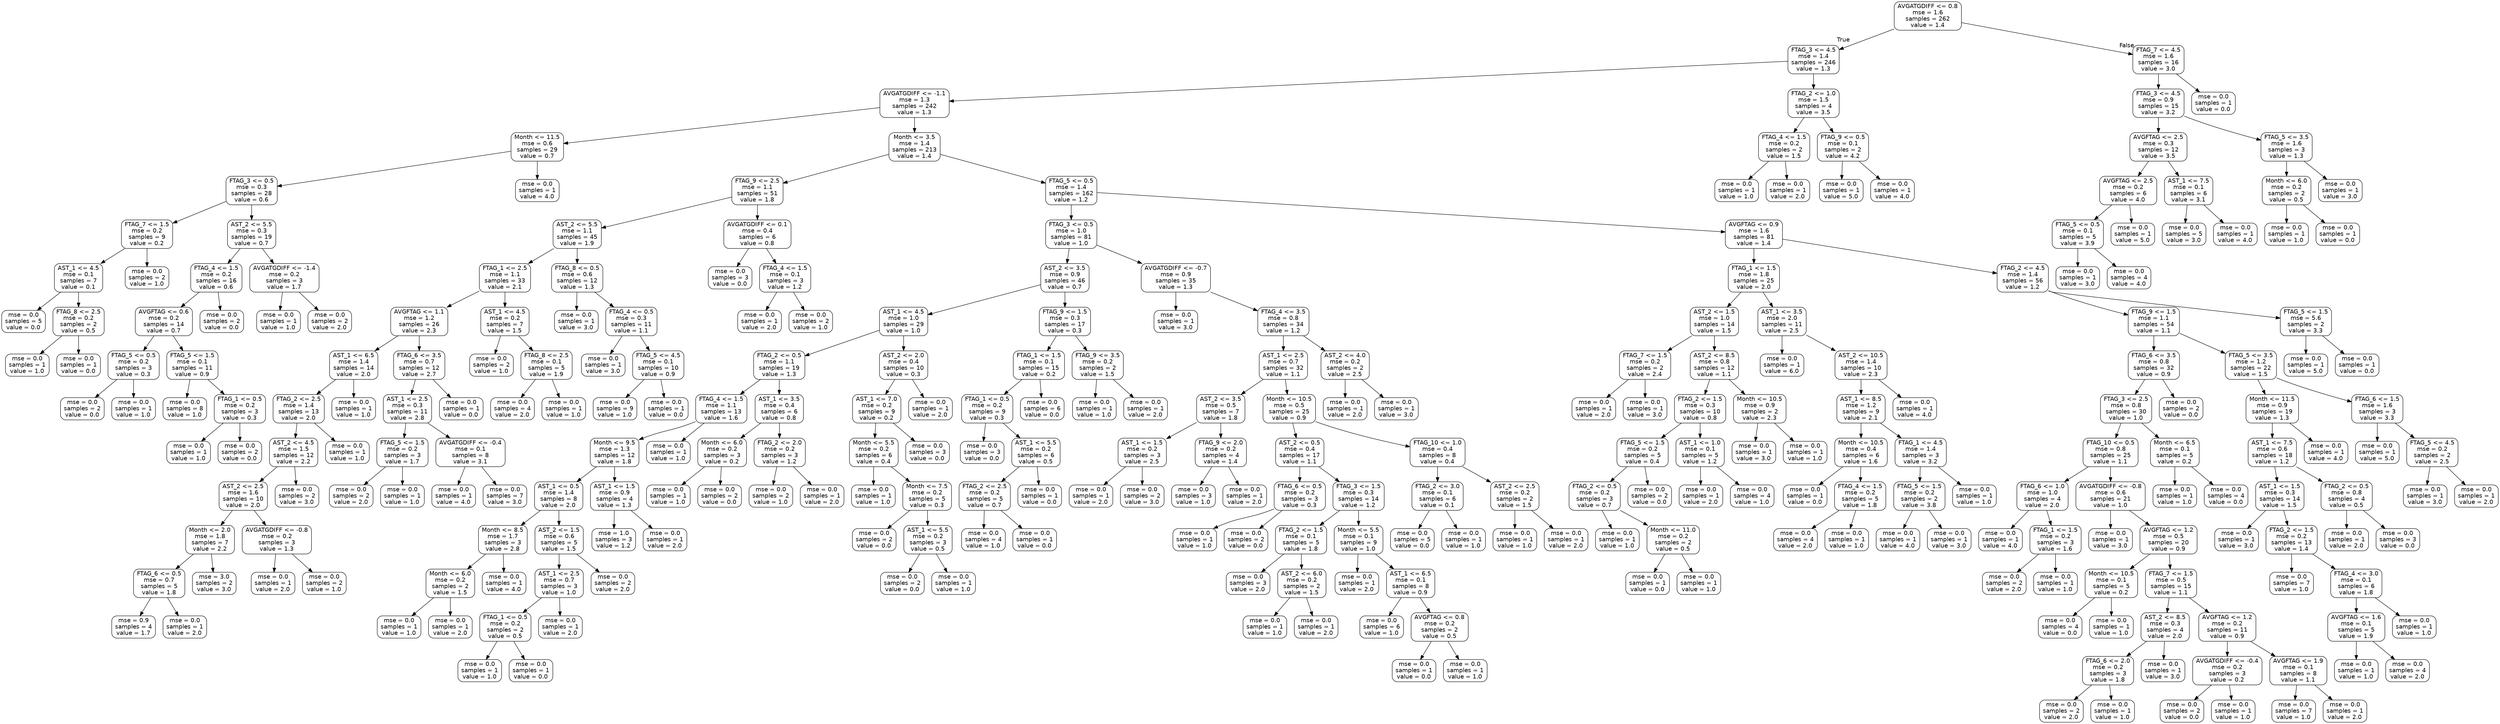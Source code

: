 digraph Tree {
node [shape=box, style="rounded", color="black", fontname=helvetica] ;
edge [fontname=helvetica] ;
0 [label="AVGATGDIFF <= 0.8\nmse = 1.6\nsamples = 262\nvalue = 1.4"] ;
1 [label="FTAG_3 <= 4.5\nmse = 1.4\nsamples = 246\nvalue = 1.3"] ;
0 -> 1 [labeldistance=2.5, labelangle=45, headlabel="True"] ;
2 [label="AVGATGDIFF <= -1.1\nmse = 1.3\nsamples = 242\nvalue = 1.3"] ;
1 -> 2 ;
3 [label="Month <= 11.5\nmse = 0.6\nsamples = 29\nvalue = 0.7"] ;
2 -> 3 ;
4 [label="FTAG_3 <= 0.5\nmse = 0.3\nsamples = 28\nvalue = 0.6"] ;
3 -> 4 ;
5 [label="FTAG_7 <= 1.5\nmse = 0.2\nsamples = 9\nvalue = 0.2"] ;
4 -> 5 ;
6 [label="AST_1 <= 4.5\nmse = 0.1\nsamples = 7\nvalue = 0.1"] ;
5 -> 6 ;
7 [label="mse = 0.0\nsamples = 5\nvalue = 0.0"] ;
6 -> 7 ;
8 [label="FTAG_8 <= 2.5\nmse = 0.2\nsamples = 2\nvalue = 0.5"] ;
6 -> 8 ;
9 [label="mse = 0.0\nsamples = 1\nvalue = 1.0"] ;
8 -> 9 ;
10 [label="mse = 0.0\nsamples = 1\nvalue = 0.0"] ;
8 -> 10 ;
11 [label="mse = 0.0\nsamples = 2\nvalue = 1.0"] ;
5 -> 11 ;
12 [label="AST_2 <= 5.5\nmse = 0.3\nsamples = 19\nvalue = 0.7"] ;
4 -> 12 ;
13 [label="FTAG_4 <= 1.5\nmse = 0.2\nsamples = 16\nvalue = 0.6"] ;
12 -> 13 ;
14 [label="AVGFTAG <= 0.6\nmse = 0.2\nsamples = 14\nvalue = 0.7"] ;
13 -> 14 ;
15 [label="FTAG_5 <= 0.5\nmse = 0.2\nsamples = 3\nvalue = 0.3"] ;
14 -> 15 ;
16 [label="mse = 0.0\nsamples = 2\nvalue = 0.0"] ;
15 -> 16 ;
17 [label="mse = 0.0\nsamples = 1\nvalue = 1.0"] ;
15 -> 17 ;
18 [label="FTAG_5 <= 1.5\nmse = 0.1\nsamples = 11\nvalue = 0.9"] ;
14 -> 18 ;
19 [label="mse = 0.0\nsamples = 8\nvalue = 1.0"] ;
18 -> 19 ;
20 [label="FTAG_1 <= 0.5\nmse = 0.2\nsamples = 3\nvalue = 0.3"] ;
18 -> 20 ;
21 [label="mse = 0.0\nsamples = 1\nvalue = 1.0"] ;
20 -> 21 ;
22 [label="mse = 0.0\nsamples = 2\nvalue = 0.0"] ;
20 -> 22 ;
23 [label="mse = 0.0\nsamples = 2\nvalue = 0.0"] ;
13 -> 23 ;
24 [label="AVGATGDIFF <= -1.4\nmse = 0.2\nsamples = 3\nvalue = 1.7"] ;
12 -> 24 ;
25 [label="mse = 0.0\nsamples = 1\nvalue = 1.0"] ;
24 -> 25 ;
26 [label="mse = 0.0\nsamples = 2\nvalue = 2.0"] ;
24 -> 26 ;
27 [label="mse = 0.0\nsamples = 1\nvalue = 4.0"] ;
3 -> 27 ;
28 [label="Month <= 3.5\nmse = 1.4\nsamples = 213\nvalue = 1.4"] ;
2 -> 28 ;
29 [label="FTAG_9 <= 2.5\nmse = 1.1\nsamples = 51\nvalue = 1.8"] ;
28 -> 29 ;
30 [label="AST_2 <= 5.5\nmse = 1.1\nsamples = 45\nvalue = 1.9"] ;
29 -> 30 ;
31 [label="FTAG_1 <= 2.5\nmse = 1.1\nsamples = 33\nvalue = 2.1"] ;
30 -> 31 ;
32 [label="AVGFTAG <= 1.1\nmse = 1.2\nsamples = 26\nvalue = 2.3"] ;
31 -> 32 ;
33 [label="AST_1 <= 6.5\nmse = 1.4\nsamples = 14\nvalue = 2.0"] ;
32 -> 33 ;
34 [label="FTAG_2 <= 2.5\nmse = 1.4\nsamples = 13\nvalue = 2.0"] ;
33 -> 34 ;
35 [label="AST_2 <= 4.5\nmse = 1.5\nsamples = 12\nvalue = 2.2"] ;
34 -> 35 ;
36 [label="AST_2 <= 2.5\nmse = 1.6\nsamples = 10\nvalue = 2.0"] ;
35 -> 36 ;
37 [label="Month <= 2.0\nmse = 1.8\nsamples = 7\nvalue = 2.2"] ;
36 -> 37 ;
38 [label="FTAG_6 <= 0.5\nmse = 0.7\nsamples = 5\nvalue = 1.8"] ;
37 -> 38 ;
39 [label="mse = 0.9\nsamples = 4\nvalue = 1.7"] ;
38 -> 39 ;
40 [label="mse = 0.0\nsamples = 1\nvalue = 2.0"] ;
38 -> 40 ;
41 [label="mse = 3.0\nsamples = 2\nvalue = 3.0"] ;
37 -> 41 ;
42 [label="AVGATGDIFF <= -0.8\nmse = 0.2\nsamples = 3\nvalue = 1.3"] ;
36 -> 42 ;
43 [label="mse = 0.0\nsamples = 1\nvalue = 2.0"] ;
42 -> 43 ;
44 [label="mse = 0.0\nsamples = 2\nvalue = 1.0"] ;
42 -> 44 ;
45 [label="mse = 0.0\nsamples = 2\nvalue = 3.0"] ;
35 -> 45 ;
46 [label="mse = 0.0\nsamples = 1\nvalue = 1.0"] ;
34 -> 46 ;
47 [label="mse = 0.0\nsamples = 1\nvalue = 1.0"] ;
33 -> 47 ;
48 [label="FTAG_6 <= 3.5\nmse = 0.7\nsamples = 12\nvalue = 2.7"] ;
32 -> 48 ;
49 [label="AST_1 <= 2.5\nmse = 0.3\nsamples = 11\nvalue = 2.8"] ;
48 -> 49 ;
50 [label="FTAG_5 <= 1.5\nmse = 0.2\nsamples = 3\nvalue = 1.7"] ;
49 -> 50 ;
51 [label="mse = 0.0\nsamples = 2\nvalue = 2.0"] ;
50 -> 51 ;
52 [label="mse = 0.0\nsamples = 1\nvalue = 1.0"] ;
50 -> 52 ;
53 [label="AVGATGDIFF <= -0.4\nmse = 0.1\nsamples = 8\nvalue = 3.1"] ;
49 -> 53 ;
54 [label="mse = 0.0\nsamples = 1\nvalue = 4.0"] ;
53 -> 54 ;
55 [label="mse = 0.0\nsamples = 7\nvalue = 3.0"] ;
53 -> 55 ;
56 [label="mse = 0.0\nsamples = 1\nvalue = 0.0"] ;
48 -> 56 ;
57 [label="AST_1 <= 4.5\nmse = 0.2\nsamples = 7\nvalue = 1.5"] ;
31 -> 57 ;
58 [label="mse = 0.0\nsamples = 2\nvalue = 1.0"] ;
57 -> 58 ;
59 [label="FTAG_8 <= 2.5\nmse = 0.1\nsamples = 5\nvalue = 1.9"] ;
57 -> 59 ;
60 [label="mse = 0.0\nsamples = 4\nvalue = 2.0"] ;
59 -> 60 ;
61 [label="mse = 0.0\nsamples = 1\nvalue = 1.0"] ;
59 -> 61 ;
62 [label="FTAG_8 <= 0.5\nmse = 0.6\nsamples = 12\nvalue = 1.3"] ;
30 -> 62 ;
63 [label="mse = 0.0\nsamples = 1\nvalue = 3.0"] ;
62 -> 63 ;
64 [label="FTAG_4 <= 0.5\nmse = 0.3\nsamples = 11\nvalue = 1.1"] ;
62 -> 64 ;
65 [label="mse = 0.0\nsamples = 1\nvalue = 3.0"] ;
64 -> 65 ;
66 [label="FTAG_5 <= 4.5\nmse = 0.1\nsamples = 10\nvalue = 0.9"] ;
64 -> 66 ;
67 [label="mse = 0.0\nsamples = 9\nvalue = 1.0"] ;
66 -> 67 ;
68 [label="mse = 0.0\nsamples = 1\nvalue = 0.0"] ;
66 -> 68 ;
69 [label="AVGATGDIFF <= 0.1\nmse = 0.4\nsamples = 6\nvalue = 0.8"] ;
29 -> 69 ;
70 [label="mse = 0.0\nsamples = 3\nvalue = 0.0"] ;
69 -> 70 ;
71 [label="FTAG_4 <= 1.5\nmse = 0.1\nsamples = 3\nvalue = 1.2"] ;
69 -> 71 ;
72 [label="mse = 0.0\nsamples = 1\nvalue = 2.0"] ;
71 -> 72 ;
73 [label="mse = 0.0\nsamples = 2\nvalue = 1.0"] ;
71 -> 73 ;
74 [label="FTAG_5 <= 0.5\nmse = 1.4\nsamples = 162\nvalue = 1.2"] ;
28 -> 74 ;
75 [label="FTAG_3 <= 0.5\nmse = 1.0\nsamples = 81\nvalue = 1.0"] ;
74 -> 75 ;
76 [label="AST_2 <= 3.5\nmse = 0.9\nsamples = 46\nvalue = 0.7"] ;
75 -> 76 ;
77 [label="AST_1 <= 4.5\nmse = 1.0\nsamples = 29\nvalue = 1.0"] ;
76 -> 77 ;
78 [label="FTAG_2 <= 0.5\nmse = 1.1\nsamples = 19\nvalue = 1.3"] ;
77 -> 78 ;
79 [label="FTAG_4 <= 1.5\nmse = 1.1\nsamples = 13\nvalue = 1.6"] ;
78 -> 79 ;
80 [label="Month <= 9.5\nmse = 1.3\nsamples = 12\nvalue = 1.8"] ;
79 -> 80 ;
81 [label="AST_1 <= 0.5\nmse = 1.4\nsamples = 8\nvalue = 2.0"] ;
80 -> 81 ;
82 [label="Month <= 8.5\nmse = 1.7\nsamples = 3\nvalue = 2.8"] ;
81 -> 82 ;
83 [label="Month <= 6.0\nmse = 0.2\nsamples = 2\nvalue = 1.5"] ;
82 -> 83 ;
84 [label="mse = 0.0\nsamples = 1\nvalue = 1.0"] ;
83 -> 84 ;
85 [label="mse = 0.0\nsamples = 1\nvalue = 2.0"] ;
83 -> 85 ;
86 [label="mse = 0.0\nsamples = 1\nvalue = 4.0"] ;
82 -> 86 ;
87 [label="AST_2 <= 1.5\nmse = 0.6\nsamples = 5\nvalue = 1.5"] ;
81 -> 87 ;
88 [label="AST_1 <= 2.5\nmse = 0.7\nsamples = 3\nvalue = 1.0"] ;
87 -> 88 ;
89 [label="FTAG_1 <= 0.5\nmse = 0.2\nsamples = 2\nvalue = 0.5"] ;
88 -> 89 ;
90 [label="mse = 0.0\nsamples = 1\nvalue = 1.0"] ;
89 -> 90 ;
91 [label="mse = 0.0\nsamples = 1\nvalue = 0.0"] ;
89 -> 91 ;
92 [label="mse = 0.0\nsamples = 1\nvalue = 2.0"] ;
88 -> 92 ;
93 [label="mse = 0.0\nsamples = 2\nvalue = 2.0"] ;
87 -> 93 ;
94 [label="AST_1 <= 1.5\nmse = 0.9\nsamples = 4\nvalue = 1.3"] ;
80 -> 94 ;
95 [label="mse = 1.0\nsamples = 3\nvalue = 1.2"] ;
94 -> 95 ;
96 [label="mse = 0.0\nsamples = 1\nvalue = 2.0"] ;
94 -> 96 ;
97 [label="mse = 0.0\nsamples = 1\nvalue = 1.0"] ;
79 -> 97 ;
98 [label="AST_1 <= 3.5\nmse = 0.4\nsamples = 6\nvalue = 0.8"] ;
78 -> 98 ;
99 [label="Month <= 6.0\nmse = 0.2\nsamples = 3\nvalue = 0.2"] ;
98 -> 99 ;
100 [label="mse = 0.0\nsamples = 1\nvalue = 1.0"] ;
99 -> 100 ;
101 [label="mse = 0.0\nsamples = 2\nvalue = 0.0"] ;
99 -> 101 ;
102 [label="FTAG_2 <= 2.0\nmse = 0.2\nsamples = 3\nvalue = 1.2"] ;
98 -> 102 ;
103 [label="mse = 0.0\nsamples = 2\nvalue = 1.0"] ;
102 -> 103 ;
104 [label="mse = 0.0\nsamples = 1\nvalue = 2.0"] ;
102 -> 104 ;
105 [label="AST_2 <= 2.0\nmse = 0.4\nsamples = 10\nvalue = 0.3"] ;
77 -> 105 ;
106 [label="AST_1 <= 7.0\nmse = 0.2\nsamples = 9\nvalue = 0.2"] ;
105 -> 106 ;
107 [label="Month <= 5.5\nmse = 0.2\nsamples = 6\nvalue = 0.4"] ;
106 -> 107 ;
108 [label="mse = 0.0\nsamples = 1\nvalue = 1.0"] ;
107 -> 108 ;
109 [label="Month <= 7.5\nmse = 0.2\nsamples = 5\nvalue = 0.3"] ;
107 -> 109 ;
110 [label="mse = 0.0\nsamples = 2\nvalue = 0.0"] ;
109 -> 110 ;
111 [label="AST_1 <= 5.5\nmse = 0.2\nsamples = 3\nvalue = 0.5"] ;
109 -> 111 ;
112 [label="mse = 0.0\nsamples = 2\nvalue = 0.0"] ;
111 -> 112 ;
113 [label="mse = 0.0\nsamples = 1\nvalue = 1.0"] ;
111 -> 113 ;
114 [label="mse = 0.0\nsamples = 3\nvalue = 0.0"] ;
106 -> 114 ;
115 [label="mse = 0.0\nsamples = 1\nvalue = 2.0"] ;
105 -> 115 ;
116 [label="FTAG_9 <= 1.5\nmse = 0.3\nsamples = 17\nvalue = 0.3"] ;
76 -> 116 ;
117 [label="FTAG_1 <= 1.5\nmse = 0.1\nsamples = 15\nvalue = 0.2"] ;
116 -> 117 ;
118 [label="FTAG_1 <= 0.5\nmse = 0.2\nsamples = 9\nvalue = 0.3"] ;
117 -> 118 ;
119 [label="mse = 0.0\nsamples = 3\nvalue = 0.0"] ;
118 -> 119 ;
120 [label="AST_1 <= 5.5\nmse = 0.2\nsamples = 6\nvalue = 0.5"] ;
118 -> 120 ;
121 [label="FTAG_2 <= 2.5\nmse = 0.2\nsamples = 5\nvalue = 0.7"] ;
120 -> 121 ;
122 [label="mse = 0.0\nsamples = 4\nvalue = 1.0"] ;
121 -> 122 ;
123 [label="mse = 0.0\nsamples = 1\nvalue = 0.0"] ;
121 -> 123 ;
124 [label="mse = 0.0\nsamples = 1\nvalue = 0.0"] ;
120 -> 124 ;
125 [label="mse = 0.0\nsamples = 6\nvalue = 0.0"] ;
117 -> 125 ;
126 [label="FTAG_9 <= 3.5\nmse = 0.2\nsamples = 2\nvalue = 1.5"] ;
116 -> 126 ;
127 [label="mse = 0.0\nsamples = 1\nvalue = 1.0"] ;
126 -> 127 ;
128 [label="mse = 0.0\nsamples = 1\nvalue = 2.0"] ;
126 -> 128 ;
129 [label="AVGATGDIFF <= -0.7\nmse = 0.9\nsamples = 35\nvalue = 1.3"] ;
75 -> 129 ;
130 [label="mse = 0.0\nsamples = 1\nvalue = 3.0"] ;
129 -> 130 ;
131 [label="FTAG_4 <= 3.5\nmse = 0.8\nsamples = 34\nvalue = 1.2"] ;
129 -> 131 ;
132 [label="AST_1 <= 2.5\nmse = 0.7\nsamples = 32\nvalue = 1.1"] ;
131 -> 132 ;
133 [label="AST_2 <= 3.5\nmse = 0.5\nsamples = 7\nvalue = 1.8"] ;
132 -> 133 ;
134 [label="AST_1 <= 1.5\nmse = 0.2\nsamples = 3\nvalue = 2.5"] ;
133 -> 134 ;
135 [label="mse = 0.0\nsamples = 1\nvalue = 2.0"] ;
134 -> 135 ;
136 [label="mse = 0.0\nsamples = 2\nvalue = 3.0"] ;
134 -> 136 ;
137 [label="FTAG_9 <= 2.0\nmse = 0.2\nsamples = 4\nvalue = 1.4"] ;
133 -> 137 ;
138 [label="mse = 0.0\nsamples = 3\nvalue = 1.0"] ;
137 -> 138 ;
139 [label="mse = 0.0\nsamples = 1\nvalue = 2.0"] ;
137 -> 139 ;
140 [label="Month <= 10.5\nmse = 0.5\nsamples = 25\nvalue = 0.9"] ;
132 -> 140 ;
141 [label="AST_2 <= 0.5\nmse = 0.4\nsamples = 17\nvalue = 1.1"] ;
140 -> 141 ;
142 [label="FTAG_6 <= 0.5\nmse = 0.2\nsamples = 3\nvalue = 0.3"] ;
141 -> 142 ;
143 [label="mse = 0.0\nsamples = 1\nvalue = 1.0"] ;
142 -> 143 ;
144 [label="mse = 0.0\nsamples = 2\nvalue = 0.0"] ;
142 -> 144 ;
145 [label="FTAG_3 <= 1.5\nmse = 0.3\nsamples = 14\nvalue = 1.2"] ;
141 -> 145 ;
146 [label="FTAG_2 <= 1.5\nmse = 0.1\nsamples = 5\nvalue = 1.8"] ;
145 -> 146 ;
147 [label="mse = 0.0\nsamples = 3\nvalue = 2.0"] ;
146 -> 147 ;
148 [label="AST_2 <= 6.0\nmse = 0.2\nsamples = 2\nvalue = 1.5"] ;
146 -> 148 ;
149 [label="mse = 0.0\nsamples = 1\nvalue = 1.0"] ;
148 -> 149 ;
150 [label="mse = 0.0\nsamples = 1\nvalue = 2.0"] ;
148 -> 150 ;
151 [label="Month <= 5.5\nmse = 0.1\nsamples = 9\nvalue = 1.0"] ;
145 -> 151 ;
152 [label="mse = 0.0\nsamples = 1\nvalue = 2.0"] ;
151 -> 152 ;
153 [label="AST_1 <= 6.5\nmse = 0.1\nsamples = 8\nvalue = 0.9"] ;
151 -> 153 ;
154 [label="mse = 0.0\nsamples = 6\nvalue = 1.0"] ;
153 -> 154 ;
155 [label="AVGFTAG <= 0.8\nmse = 0.2\nsamples = 2\nvalue = 0.5"] ;
153 -> 155 ;
156 [label="mse = 0.0\nsamples = 1\nvalue = 0.0"] ;
155 -> 156 ;
157 [label="mse = 0.0\nsamples = 1\nvalue = 1.0"] ;
155 -> 157 ;
158 [label="FTAG_10 <= 1.0\nmse = 0.4\nsamples = 8\nvalue = 0.4"] ;
140 -> 158 ;
159 [label="FTAG_2 <= 3.0\nmse = 0.1\nsamples = 6\nvalue = 0.1"] ;
158 -> 159 ;
160 [label="mse = 0.0\nsamples = 5\nvalue = 0.0"] ;
159 -> 160 ;
161 [label="mse = 0.0\nsamples = 1\nvalue = 1.0"] ;
159 -> 161 ;
162 [label="AST_2 <= 2.5\nmse = 0.2\nsamples = 2\nvalue = 1.5"] ;
158 -> 162 ;
163 [label="mse = 0.0\nsamples = 1\nvalue = 1.0"] ;
162 -> 163 ;
164 [label="mse = 0.0\nsamples = 1\nvalue = 2.0"] ;
162 -> 164 ;
165 [label="AST_2 <= 4.0\nmse = 0.2\nsamples = 2\nvalue = 2.5"] ;
131 -> 165 ;
166 [label="mse = 0.0\nsamples = 1\nvalue = 2.0"] ;
165 -> 166 ;
167 [label="mse = 0.0\nsamples = 1\nvalue = 3.0"] ;
165 -> 167 ;
168 [label="AVGFTAG <= 0.9\nmse = 1.6\nsamples = 81\nvalue = 1.4"] ;
74 -> 168 ;
169 [label="FTAG_1 <= 1.5\nmse = 1.8\nsamples = 25\nvalue = 2.0"] ;
168 -> 169 ;
170 [label="AST_2 <= 1.5\nmse = 1.0\nsamples = 14\nvalue = 1.5"] ;
169 -> 170 ;
171 [label="FTAG_7 <= 1.5\nmse = 0.2\nsamples = 2\nvalue = 2.4"] ;
170 -> 171 ;
172 [label="mse = 0.0\nsamples = 1\nvalue = 2.0"] ;
171 -> 172 ;
173 [label="mse = 0.0\nsamples = 1\nvalue = 3.0"] ;
171 -> 173 ;
174 [label="AST_2 <= 8.5\nmse = 0.8\nsamples = 12\nvalue = 1.1"] ;
170 -> 174 ;
175 [label="FTAG_2 <= 1.5\nmse = 0.3\nsamples = 10\nvalue = 0.8"] ;
174 -> 175 ;
176 [label="FTAG_5 <= 1.5\nmse = 0.2\nsamples = 5\nvalue = 0.4"] ;
175 -> 176 ;
177 [label="FTAG_2 <= 0.5\nmse = 0.2\nsamples = 3\nvalue = 0.7"] ;
176 -> 177 ;
178 [label="mse = 0.0\nsamples = 1\nvalue = 1.0"] ;
177 -> 178 ;
179 [label="Month <= 11.0\nmse = 0.2\nsamples = 2\nvalue = 0.5"] ;
177 -> 179 ;
180 [label="mse = 0.0\nsamples = 1\nvalue = 0.0"] ;
179 -> 180 ;
181 [label="mse = 0.0\nsamples = 1\nvalue = 1.0"] ;
179 -> 181 ;
182 [label="mse = 0.0\nsamples = 2\nvalue = 0.0"] ;
176 -> 182 ;
183 [label="AST_1 <= 1.0\nmse = 0.1\nsamples = 5\nvalue = 1.2"] ;
175 -> 183 ;
184 [label="mse = 0.0\nsamples = 1\nvalue = 2.0"] ;
183 -> 184 ;
185 [label="mse = 0.0\nsamples = 4\nvalue = 1.0"] ;
183 -> 185 ;
186 [label="Month <= 10.5\nmse = 0.9\nsamples = 2\nvalue = 2.3"] ;
174 -> 186 ;
187 [label="mse = 0.0\nsamples = 1\nvalue = 3.0"] ;
186 -> 187 ;
188 [label="mse = 0.0\nsamples = 1\nvalue = 1.0"] ;
186 -> 188 ;
189 [label="AST_1 <= 3.5\nmse = 2.0\nsamples = 11\nvalue = 2.5"] ;
169 -> 189 ;
190 [label="mse = 0.0\nsamples = 1\nvalue = 6.0"] ;
189 -> 190 ;
191 [label="AST_2 <= 10.5\nmse = 1.4\nsamples = 10\nvalue = 2.3"] ;
189 -> 191 ;
192 [label="AST_1 <= 8.5\nmse = 1.2\nsamples = 9\nvalue = 2.1"] ;
191 -> 192 ;
193 [label="Month <= 10.5\nmse = 0.4\nsamples = 6\nvalue = 1.6"] ;
192 -> 193 ;
194 [label="mse = 0.0\nsamples = 1\nvalue = 0.0"] ;
193 -> 194 ;
195 [label="FTAG_4 <= 1.5\nmse = 0.2\nsamples = 5\nvalue = 1.8"] ;
193 -> 195 ;
196 [label="mse = 0.0\nsamples = 4\nvalue = 2.0"] ;
195 -> 196 ;
197 [label="mse = 0.0\nsamples = 1\nvalue = 1.0"] ;
195 -> 197 ;
198 [label="FTAG_1 <= 4.5\nmse = 1.4\nsamples = 3\nvalue = 3.2"] ;
192 -> 198 ;
199 [label="FTAG_5 <= 1.5\nmse = 0.2\nsamples = 2\nvalue = 3.8"] ;
198 -> 199 ;
200 [label="mse = 0.0\nsamples = 1\nvalue = 4.0"] ;
199 -> 200 ;
201 [label="mse = 0.0\nsamples = 1\nvalue = 3.0"] ;
199 -> 201 ;
202 [label="mse = 0.0\nsamples = 1\nvalue = 1.0"] ;
198 -> 202 ;
203 [label="mse = 0.0\nsamples = 1\nvalue = 4.0"] ;
191 -> 203 ;
204 [label="FTAG_2 <= 4.5\nmse = 1.4\nsamples = 56\nvalue = 1.2"] ;
168 -> 204 ;
205 [label="FTAG_9 <= 1.5\nmse = 1.1\nsamples = 54\nvalue = 1.1"] ;
204 -> 205 ;
206 [label="FTAG_6 <= 3.5\nmse = 0.8\nsamples = 32\nvalue = 0.9"] ;
205 -> 206 ;
207 [label="FTAG_3 <= 2.5\nmse = 0.8\nsamples = 30\nvalue = 1.0"] ;
206 -> 207 ;
208 [label="FTAG_10 <= 0.5\nmse = 0.8\nsamples = 25\nvalue = 1.1"] ;
207 -> 208 ;
209 [label="FTAG_6 <= 1.0\nmse = 1.0\nsamples = 4\nvalue = 2.0"] ;
208 -> 209 ;
210 [label="mse = 0.0\nsamples = 1\nvalue = 4.0"] ;
209 -> 210 ;
211 [label="FTAG_1 <= 1.5\nmse = 0.2\nsamples = 3\nvalue = 1.6"] ;
209 -> 211 ;
212 [label="mse = 0.0\nsamples = 2\nvalue = 2.0"] ;
211 -> 212 ;
213 [label="mse = 0.0\nsamples = 1\nvalue = 1.0"] ;
211 -> 213 ;
214 [label="AVGATGDIFF <= -0.8\nmse = 0.6\nsamples = 21\nvalue = 1.0"] ;
208 -> 214 ;
215 [label="mse = 0.0\nsamples = 1\nvalue = 3.0"] ;
214 -> 215 ;
216 [label="AVGFTAG <= 1.2\nmse = 0.5\nsamples = 20\nvalue = 0.9"] ;
214 -> 216 ;
217 [label="Month <= 10.5\nmse = 0.1\nsamples = 5\nvalue = 0.2"] ;
216 -> 217 ;
218 [label="mse = 0.0\nsamples = 4\nvalue = 0.0"] ;
217 -> 218 ;
219 [label="mse = 0.0\nsamples = 1\nvalue = 1.0"] ;
217 -> 219 ;
220 [label="FTAG_7 <= 1.5\nmse = 0.5\nsamples = 15\nvalue = 1.1"] ;
216 -> 220 ;
221 [label="AST_2 <= 8.5\nmse = 0.3\nsamples = 4\nvalue = 2.0"] ;
220 -> 221 ;
222 [label="FTAG_6 <= 2.0\nmse = 0.2\nsamples = 3\nvalue = 1.8"] ;
221 -> 222 ;
223 [label="mse = 0.0\nsamples = 2\nvalue = 2.0"] ;
222 -> 223 ;
224 [label="mse = 0.0\nsamples = 1\nvalue = 1.0"] ;
222 -> 224 ;
225 [label="mse = 0.0\nsamples = 1\nvalue = 3.0"] ;
221 -> 225 ;
226 [label="AVGFTAG <= 1.2\nmse = 0.2\nsamples = 11\nvalue = 0.9"] ;
220 -> 226 ;
227 [label="AVGATGDIFF <= -0.4\nmse = 0.2\nsamples = 3\nvalue = 0.2"] ;
226 -> 227 ;
228 [label="mse = 0.0\nsamples = 2\nvalue = 0.0"] ;
227 -> 228 ;
229 [label="mse = 0.0\nsamples = 1\nvalue = 1.0"] ;
227 -> 229 ;
230 [label="AVGFTAG <= 1.9\nmse = 0.1\nsamples = 8\nvalue = 1.1"] ;
226 -> 230 ;
231 [label="mse = 0.0\nsamples = 7\nvalue = 1.0"] ;
230 -> 231 ;
232 [label="mse = 0.0\nsamples = 1\nvalue = 2.0"] ;
230 -> 232 ;
233 [label="Month <= 6.5\nmse = 0.1\nsamples = 5\nvalue = 0.2"] ;
207 -> 233 ;
234 [label="mse = 0.0\nsamples = 1\nvalue = 1.0"] ;
233 -> 234 ;
235 [label="mse = 0.0\nsamples = 4\nvalue = 0.0"] ;
233 -> 235 ;
236 [label="mse = 0.0\nsamples = 2\nvalue = 0.0"] ;
206 -> 236 ;
237 [label="FTAG_5 <= 3.5\nmse = 1.2\nsamples = 22\nvalue = 1.5"] ;
205 -> 237 ;
238 [label="Month <= 11.5\nmse = 0.9\nsamples = 19\nvalue = 1.3"] ;
237 -> 238 ;
239 [label="AST_1 <= 7.5\nmse = 0.6\nsamples = 18\nvalue = 1.2"] ;
238 -> 239 ;
240 [label="AST_1 <= 1.5\nmse = 0.3\nsamples = 14\nvalue = 1.5"] ;
239 -> 240 ;
241 [label="mse = 0.0\nsamples = 1\nvalue = 3.0"] ;
240 -> 241 ;
242 [label="FTAG_2 <= 1.5\nmse = 0.2\nsamples = 13\nvalue = 1.4"] ;
240 -> 242 ;
243 [label="mse = 0.0\nsamples = 7\nvalue = 1.0"] ;
242 -> 243 ;
244 [label="FTAG_4 <= 3.0\nmse = 0.1\nsamples = 6\nvalue = 1.8"] ;
242 -> 244 ;
245 [label="AVGFTAG <= 1.6\nmse = 0.1\nsamples = 5\nvalue = 1.9"] ;
244 -> 245 ;
246 [label="mse = 0.0\nsamples = 1\nvalue = 1.0"] ;
245 -> 246 ;
247 [label="mse = 0.0\nsamples = 4\nvalue = 2.0"] ;
245 -> 247 ;
248 [label="mse = 0.0\nsamples = 1\nvalue = 1.0"] ;
244 -> 248 ;
249 [label="FTAG_2 <= 0.5\nmse = 0.8\nsamples = 4\nvalue = 0.5"] ;
239 -> 249 ;
250 [label="mse = 0.0\nsamples = 1\nvalue = 2.0"] ;
249 -> 250 ;
251 [label="mse = 0.0\nsamples = 3\nvalue = 0.0"] ;
249 -> 251 ;
252 [label="mse = 0.0\nsamples = 1\nvalue = 4.0"] ;
238 -> 252 ;
253 [label="FTAG_6 <= 1.5\nmse = 1.6\nsamples = 3\nvalue = 3.3"] ;
237 -> 253 ;
254 [label="mse = 0.0\nsamples = 1\nvalue = 5.0"] ;
253 -> 254 ;
255 [label="FTAG_5 <= 4.5\nmse = 0.2\nsamples = 2\nvalue = 2.5"] ;
253 -> 255 ;
256 [label="mse = 0.0\nsamples = 1\nvalue = 3.0"] ;
255 -> 256 ;
257 [label="mse = 0.0\nsamples = 1\nvalue = 2.0"] ;
255 -> 257 ;
258 [label="FTAG_5 <= 1.5\nmse = 5.6\nsamples = 2\nvalue = 3.3"] ;
204 -> 258 ;
259 [label="mse = 0.0\nsamples = 1\nvalue = 5.0"] ;
258 -> 259 ;
260 [label="mse = 0.0\nsamples = 1\nvalue = 0.0"] ;
258 -> 260 ;
261 [label="FTAG_2 <= 1.0\nmse = 1.5\nsamples = 4\nvalue = 3.5"] ;
1 -> 261 ;
262 [label="FTAG_4 <= 1.5\nmse = 0.2\nsamples = 2\nvalue = 1.5"] ;
261 -> 262 ;
263 [label="mse = 0.0\nsamples = 1\nvalue = 1.0"] ;
262 -> 263 ;
264 [label="mse = 0.0\nsamples = 1\nvalue = 2.0"] ;
262 -> 264 ;
265 [label="FTAG_9 <= 0.5\nmse = 0.1\nsamples = 2\nvalue = 4.2"] ;
261 -> 265 ;
266 [label="mse = 0.0\nsamples = 1\nvalue = 5.0"] ;
265 -> 266 ;
267 [label="mse = 0.0\nsamples = 1\nvalue = 4.0"] ;
265 -> 267 ;
268 [label="FTAG_7 <= 4.5\nmse = 1.6\nsamples = 16\nvalue = 3.0"] ;
0 -> 268 [labeldistance=2.5, labelangle=-45, headlabel="False"] ;
269 [label="FTAG_3 <= 4.5\nmse = 0.9\nsamples = 15\nvalue = 3.2"] ;
268 -> 269 ;
270 [label="AVGFTAG <= 2.5\nmse = 0.3\nsamples = 12\nvalue = 3.5"] ;
269 -> 270 ;
271 [label="AVGFTAG <= 2.5\nmse = 0.2\nsamples = 6\nvalue = 4.0"] ;
270 -> 271 ;
272 [label="FTAG_5 <= 0.5\nmse = 0.1\nsamples = 5\nvalue = 3.9"] ;
271 -> 272 ;
273 [label="mse = 0.0\nsamples = 1\nvalue = 3.0"] ;
272 -> 273 ;
274 [label="mse = 0.0\nsamples = 4\nvalue = 4.0"] ;
272 -> 274 ;
275 [label="mse = 0.0\nsamples = 1\nvalue = 5.0"] ;
271 -> 275 ;
276 [label="AST_1 <= 7.5\nmse = 0.1\nsamples = 6\nvalue = 3.1"] ;
270 -> 276 ;
277 [label="mse = 0.0\nsamples = 5\nvalue = 3.0"] ;
276 -> 277 ;
278 [label="mse = 0.0\nsamples = 1\nvalue = 4.0"] ;
276 -> 278 ;
279 [label="FTAG_5 <= 3.5\nmse = 1.6\nsamples = 3\nvalue = 1.3"] ;
269 -> 279 ;
280 [label="Month <= 6.0\nmse = 0.2\nsamples = 2\nvalue = 0.5"] ;
279 -> 280 ;
281 [label="mse = 0.0\nsamples = 1\nvalue = 1.0"] ;
280 -> 281 ;
282 [label="mse = 0.0\nsamples = 1\nvalue = 0.0"] ;
280 -> 282 ;
283 [label="mse = 0.0\nsamples = 1\nvalue = 3.0"] ;
279 -> 283 ;
284 [label="mse = 0.0\nsamples = 1\nvalue = 0.0"] ;
268 -> 284 ;
}